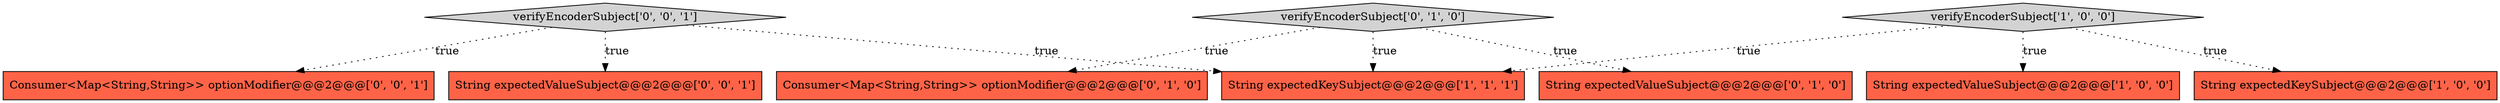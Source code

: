digraph {
8 [style = filled, label = "Consumer<Map<String,String>> optionModifier@@@2@@@['0', '0', '1']", fillcolor = tomato, shape = box image = "AAA0AAABBB3BBB"];
3 [style = filled, label = "String expectedKeySubject@@@2@@@['1', '1', '1']", fillcolor = tomato, shape = box image = "AAA0AAABBB1BBB"];
2 [style = filled, label = "String expectedValueSubject@@@2@@@['1', '0', '0']", fillcolor = tomato, shape = box image = "AAA0AAABBB1BBB"];
6 [style = filled, label = "verifyEncoderSubject['0', '1', '0']", fillcolor = lightgray, shape = diamond image = "AAA0AAABBB2BBB"];
1 [style = filled, label = "verifyEncoderSubject['1', '0', '0']", fillcolor = lightgray, shape = diamond image = "AAA0AAABBB1BBB"];
7 [style = filled, label = "String expectedValueSubject@@@2@@@['0', '0', '1']", fillcolor = tomato, shape = box image = "AAA0AAABBB3BBB"];
4 [style = filled, label = "String expectedValueSubject@@@2@@@['0', '1', '0']", fillcolor = tomato, shape = box image = "AAA0AAABBB2BBB"];
0 [style = filled, label = "String expectedKeySubject@@@2@@@['1', '0', '0']", fillcolor = tomato, shape = box image = "AAA0AAABBB1BBB"];
9 [style = filled, label = "verifyEncoderSubject['0', '0', '1']", fillcolor = lightgray, shape = diamond image = "AAA0AAABBB3BBB"];
5 [style = filled, label = "Consumer<Map<String,String>> optionModifier@@@2@@@['0', '1', '0']", fillcolor = tomato, shape = box image = "AAA0AAABBB2BBB"];
1->2 [style = dotted, label="true"];
6->5 [style = dotted, label="true"];
6->4 [style = dotted, label="true"];
9->3 [style = dotted, label="true"];
1->3 [style = dotted, label="true"];
9->8 [style = dotted, label="true"];
1->0 [style = dotted, label="true"];
6->3 [style = dotted, label="true"];
9->7 [style = dotted, label="true"];
}
